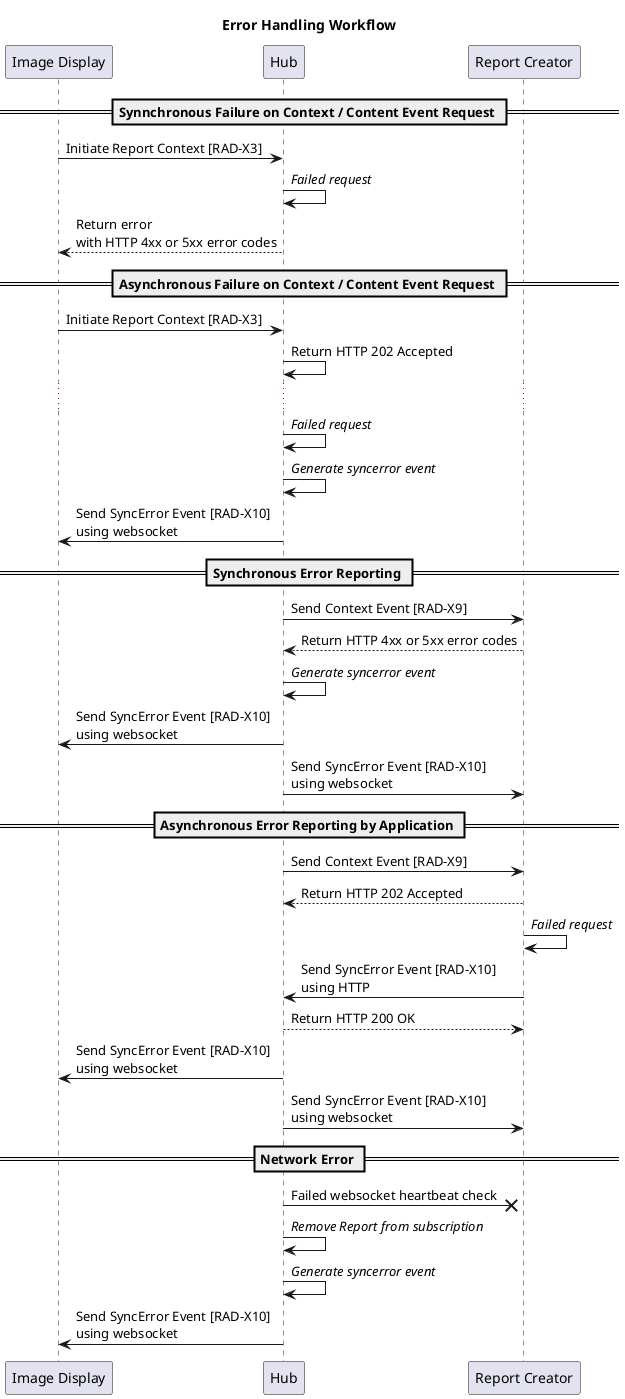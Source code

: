 @startuml syncerror

title Error Handling Workflow

participant "Image Display" as PACS
participant "Hub" as Hub
participant "Report Creator" as Report

== Synnchronous Failure on Context / Content Event Request ==

PACS->Hub: Initiate Report Context [RAD-X3]
Hub->Hub: //Failed request//
Hub-->PACS: Return error\nwith HTTP 4xx or 5xx error codes

== Asynchronous Failure on Context / Content Event Request ==

PACS->Hub: Initiate Report Context [RAD-X3]
Hub->Hub: Return HTTP 202 Accepted
...
Hub->Hub: //Failed request// 
Hub->Hub: //Generate syncerror event//
Hub->PACS: Send SyncError Event [RAD-X10]\nusing websocket

== Synchronous Error Reporting ==
Hub->Report: Send Context Event [RAD-X9]
Report-->Hub: Return HTTP 4xx or 5xx error codes
Hub->Hub: //Generate syncerror event//
Hub->PACS: Send SyncError Event [RAD-X10]\nusing websocket
Hub->Report: Send SyncError Event [RAD-X10]\nusing websocket

== Asynchronous Error Reporting by Application ==
Hub->Report: Send Context Event [RAD-X9]
Report-->Hub: Return HTTP 202 Accepted
Report->Report: //Failed request//
Report->Hub: Send SyncError Event [RAD-X10]\nusing HTTP
Hub-->Report: Return HTTP 200 OK
Hub->PACS: Send SyncError Event [RAD-X10]\nusing websocket
Hub->Report: Send SyncError Event [RAD-X10]\nusing websocket

== Network Error ==
Hub->x Report: Failed websocket heartbeat check
Hub->Hub: //Remove Report from subscription//
Hub->Hub: //Generate syncerror event//
Hub->PACS: Send SyncError Event [RAD-X10]\nusing websocket

@enduml